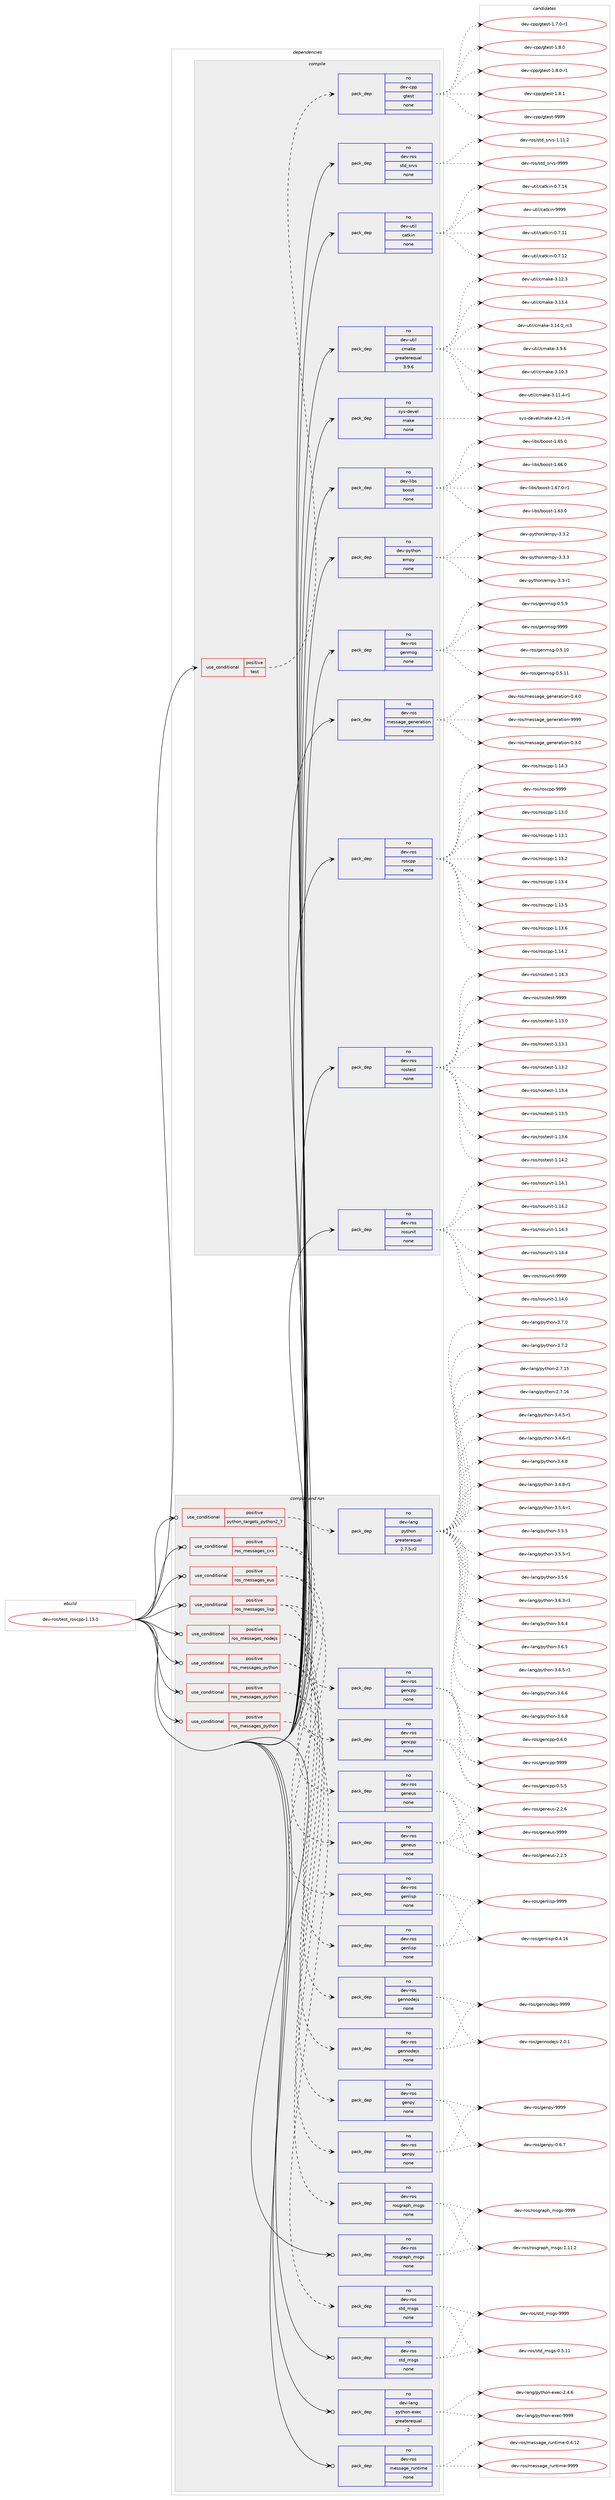digraph prolog {

# *************
# Graph options
# *************

newrank=true;
concentrate=true;
compound=true;
graph [rankdir=LR,fontname=Helvetica,fontsize=10,ranksep=1.5];#, ranksep=2.5, nodesep=0.2];
edge  [arrowhead=vee];
node  [fontname=Helvetica,fontsize=10];

# **********
# The ebuild
# **********

subgraph cluster_leftcol {
color=gray;
rank=same;
label=<<i>ebuild</i>>;
id [label="dev-ros/test_roscpp-1.13.0", color=red, width=4, href="../dev-ros/test_roscpp-1.13.0.svg"];
}

# ****************
# The dependencies
# ****************

subgraph cluster_midcol {
color=gray;
label=<<i>dependencies</i>>;
subgraph cluster_compile {
fillcolor="#eeeeee";
style=filled;
label=<<i>compile</i>>;
subgraph cond390984 {
dependency1472640 [label=<<TABLE BORDER="0" CELLBORDER="1" CELLSPACING="0" CELLPADDING="4"><TR><TD ROWSPAN="3" CELLPADDING="10">use_conditional</TD></TR><TR><TD>positive</TD></TR><TR><TD>test</TD></TR></TABLE>>, shape=none, color=red];
subgraph pack1058266 {
dependency1472641 [label=<<TABLE BORDER="0" CELLBORDER="1" CELLSPACING="0" CELLPADDING="4" WIDTH="220"><TR><TD ROWSPAN="6" CELLPADDING="30">pack_dep</TD></TR><TR><TD WIDTH="110">no</TD></TR><TR><TD>dev-cpp</TD></TR><TR><TD>gtest</TD></TR><TR><TD>none</TD></TR><TR><TD></TD></TR></TABLE>>, shape=none, color=blue];
}
dependency1472640:e -> dependency1472641:w [weight=20,style="dashed",arrowhead="vee"];
}
id:e -> dependency1472640:w [weight=20,style="solid",arrowhead="vee"];
subgraph pack1058267 {
dependency1472642 [label=<<TABLE BORDER="0" CELLBORDER="1" CELLSPACING="0" CELLPADDING="4" WIDTH="220"><TR><TD ROWSPAN="6" CELLPADDING="30">pack_dep</TD></TR><TR><TD WIDTH="110">no</TD></TR><TR><TD>dev-libs</TD></TR><TR><TD>boost</TD></TR><TR><TD>none</TD></TR><TR><TD></TD></TR></TABLE>>, shape=none, color=blue];
}
id:e -> dependency1472642:w [weight=20,style="solid",arrowhead="vee"];
subgraph pack1058268 {
dependency1472643 [label=<<TABLE BORDER="0" CELLBORDER="1" CELLSPACING="0" CELLPADDING="4" WIDTH="220"><TR><TD ROWSPAN="6" CELLPADDING="30">pack_dep</TD></TR><TR><TD WIDTH="110">no</TD></TR><TR><TD>dev-python</TD></TR><TR><TD>empy</TD></TR><TR><TD>none</TD></TR><TR><TD></TD></TR></TABLE>>, shape=none, color=blue];
}
id:e -> dependency1472643:w [weight=20,style="solid",arrowhead="vee"];
subgraph pack1058269 {
dependency1472644 [label=<<TABLE BORDER="0" CELLBORDER="1" CELLSPACING="0" CELLPADDING="4" WIDTH="220"><TR><TD ROWSPAN="6" CELLPADDING="30">pack_dep</TD></TR><TR><TD WIDTH="110">no</TD></TR><TR><TD>dev-ros</TD></TR><TR><TD>genmsg</TD></TR><TR><TD>none</TD></TR><TR><TD></TD></TR></TABLE>>, shape=none, color=blue];
}
id:e -> dependency1472644:w [weight=20,style="solid",arrowhead="vee"];
subgraph pack1058270 {
dependency1472645 [label=<<TABLE BORDER="0" CELLBORDER="1" CELLSPACING="0" CELLPADDING="4" WIDTH="220"><TR><TD ROWSPAN="6" CELLPADDING="30">pack_dep</TD></TR><TR><TD WIDTH="110">no</TD></TR><TR><TD>dev-ros</TD></TR><TR><TD>message_generation</TD></TR><TR><TD>none</TD></TR><TR><TD></TD></TR></TABLE>>, shape=none, color=blue];
}
id:e -> dependency1472645:w [weight=20,style="solid",arrowhead="vee"];
subgraph pack1058271 {
dependency1472646 [label=<<TABLE BORDER="0" CELLBORDER="1" CELLSPACING="0" CELLPADDING="4" WIDTH="220"><TR><TD ROWSPAN="6" CELLPADDING="30">pack_dep</TD></TR><TR><TD WIDTH="110">no</TD></TR><TR><TD>dev-ros</TD></TR><TR><TD>roscpp</TD></TR><TR><TD>none</TD></TR><TR><TD></TD></TR></TABLE>>, shape=none, color=blue];
}
id:e -> dependency1472646:w [weight=20,style="solid",arrowhead="vee"];
subgraph pack1058272 {
dependency1472647 [label=<<TABLE BORDER="0" CELLBORDER="1" CELLSPACING="0" CELLPADDING="4" WIDTH="220"><TR><TD ROWSPAN="6" CELLPADDING="30">pack_dep</TD></TR><TR><TD WIDTH="110">no</TD></TR><TR><TD>dev-ros</TD></TR><TR><TD>rostest</TD></TR><TR><TD>none</TD></TR><TR><TD></TD></TR></TABLE>>, shape=none, color=blue];
}
id:e -> dependency1472647:w [weight=20,style="solid",arrowhead="vee"];
subgraph pack1058273 {
dependency1472648 [label=<<TABLE BORDER="0" CELLBORDER="1" CELLSPACING="0" CELLPADDING="4" WIDTH="220"><TR><TD ROWSPAN="6" CELLPADDING="30">pack_dep</TD></TR><TR><TD WIDTH="110">no</TD></TR><TR><TD>dev-ros</TD></TR><TR><TD>rosunit</TD></TR><TR><TD>none</TD></TR><TR><TD></TD></TR></TABLE>>, shape=none, color=blue];
}
id:e -> dependency1472648:w [weight=20,style="solid",arrowhead="vee"];
subgraph pack1058274 {
dependency1472649 [label=<<TABLE BORDER="0" CELLBORDER="1" CELLSPACING="0" CELLPADDING="4" WIDTH="220"><TR><TD ROWSPAN="6" CELLPADDING="30">pack_dep</TD></TR><TR><TD WIDTH="110">no</TD></TR><TR><TD>dev-ros</TD></TR><TR><TD>std_srvs</TD></TR><TR><TD>none</TD></TR><TR><TD></TD></TR></TABLE>>, shape=none, color=blue];
}
id:e -> dependency1472649:w [weight=20,style="solid",arrowhead="vee"];
subgraph pack1058275 {
dependency1472650 [label=<<TABLE BORDER="0" CELLBORDER="1" CELLSPACING="0" CELLPADDING="4" WIDTH="220"><TR><TD ROWSPAN="6" CELLPADDING="30">pack_dep</TD></TR><TR><TD WIDTH="110">no</TD></TR><TR><TD>dev-util</TD></TR><TR><TD>catkin</TD></TR><TR><TD>none</TD></TR><TR><TD></TD></TR></TABLE>>, shape=none, color=blue];
}
id:e -> dependency1472650:w [weight=20,style="solid",arrowhead="vee"];
subgraph pack1058276 {
dependency1472651 [label=<<TABLE BORDER="0" CELLBORDER="1" CELLSPACING="0" CELLPADDING="4" WIDTH="220"><TR><TD ROWSPAN="6" CELLPADDING="30">pack_dep</TD></TR><TR><TD WIDTH="110">no</TD></TR><TR><TD>dev-util</TD></TR><TR><TD>cmake</TD></TR><TR><TD>greaterequal</TD></TR><TR><TD>3.9.6</TD></TR></TABLE>>, shape=none, color=blue];
}
id:e -> dependency1472651:w [weight=20,style="solid",arrowhead="vee"];
subgraph pack1058277 {
dependency1472652 [label=<<TABLE BORDER="0" CELLBORDER="1" CELLSPACING="0" CELLPADDING="4" WIDTH="220"><TR><TD ROWSPAN="6" CELLPADDING="30">pack_dep</TD></TR><TR><TD WIDTH="110">no</TD></TR><TR><TD>sys-devel</TD></TR><TR><TD>make</TD></TR><TR><TD>none</TD></TR><TR><TD></TD></TR></TABLE>>, shape=none, color=blue];
}
id:e -> dependency1472652:w [weight=20,style="solid",arrowhead="vee"];
}
subgraph cluster_compileandrun {
fillcolor="#eeeeee";
style=filled;
label=<<i>compile and run</i>>;
subgraph cond390985 {
dependency1472653 [label=<<TABLE BORDER="0" CELLBORDER="1" CELLSPACING="0" CELLPADDING="4"><TR><TD ROWSPAN="3" CELLPADDING="10">use_conditional</TD></TR><TR><TD>positive</TD></TR><TR><TD>python_targets_python2_7</TD></TR></TABLE>>, shape=none, color=red];
subgraph pack1058278 {
dependency1472654 [label=<<TABLE BORDER="0" CELLBORDER="1" CELLSPACING="0" CELLPADDING="4" WIDTH="220"><TR><TD ROWSPAN="6" CELLPADDING="30">pack_dep</TD></TR><TR><TD WIDTH="110">no</TD></TR><TR><TD>dev-lang</TD></TR><TR><TD>python</TD></TR><TR><TD>greaterequal</TD></TR><TR><TD>2.7.5-r2</TD></TR></TABLE>>, shape=none, color=blue];
}
dependency1472653:e -> dependency1472654:w [weight=20,style="dashed",arrowhead="vee"];
}
id:e -> dependency1472653:w [weight=20,style="solid",arrowhead="odotvee"];
subgraph cond390986 {
dependency1472655 [label=<<TABLE BORDER="0" CELLBORDER="1" CELLSPACING="0" CELLPADDING="4"><TR><TD ROWSPAN="3" CELLPADDING="10">use_conditional</TD></TR><TR><TD>positive</TD></TR><TR><TD>ros_messages_cxx</TD></TR></TABLE>>, shape=none, color=red];
subgraph pack1058279 {
dependency1472656 [label=<<TABLE BORDER="0" CELLBORDER="1" CELLSPACING="0" CELLPADDING="4" WIDTH="220"><TR><TD ROWSPAN="6" CELLPADDING="30">pack_dep</TD></TR><TR><TD WIDTH="110">no</TD></TR><TR><TD>dev-ros</TD></TR><TR><TD>gencpp</TD></TR><TR><TD>none</TD></TR><TR><TD></TD></TR></TABLE>>, shape=none, color=blue];
}
dependency1472655:e -> dependency1472656:w [weight=20,style="dashed",arrowhead="vee"];
subgraph pack1058280 {
dependency1472657 [label=<<TABLE BORDER="0" CELLBORDER="1" CELLSPACING="0" CELLPADDING="4" WIDTH="220"><TR><TD ROWSPAN="6" CELLPADDING="30">pack_dep</TD></TR><TR><TD WIDTH="110">no</TD></TR><TR><TD>dev-ros</TD></TR><TR><TD>gencpp</TD></TR><TR><TD>none</TD></TR><TR><TD></TD></TR></TABLE>>, shape=none, color=blue];
}
dependency1472655:e -> dependency1472657:w [weight=20,style="dashed",arrowhead="vee"];
}
id:e -> dependency1472655:w [weight=20,style="solid",arrowhead="odotvee"];
subgraph cond390987 {
dependency1472658 [label=<<TABLE BORDER="0" CELLBORDER="1" CELLSPACING="0" CELLPADDING="4"><TR><TD ROWSPAN="3" CELLPADDING="10">use_conditional</TD></TR><TR><TD>positive</TD></TR><TR><TD>ros_messages_eus</TD></TR></TABLE>>, shape=none, color=red];
subgraph pack1058281 {
dependency1472659 [label=<<TABLE BORDER="0" CELLBORDER="1" CELLSPACING="0" CELLPADDING="4" WIDTH="220"><TR><TD ROWSPAN="6" CELLPADDING="30">pack_dep</TD></TR><TR><TD WIDTH="110">no</TD></TR><TR><TD>dev-ros</TD></TR><TR><TD>geneus</TD></TR><TR><TD>none</TD></TR><TR><TD></TD></TR></TABLE>>, shape=none, color=blue];
}
dependency1472658:e -> dependency1472659:w [weight=20,style="dashed",arrowhead="vee"];
subgraph pack1058282 {
dependency1472660 [label=<<TABLE BORDER="0" CELLBORDER="1" CELLSPACING="0" CELLPADDING="4" WIDTH="220"><TR><TD ROWSPAN="6" CELLPADDING="30">pack_dep</TD></TR><TR><TD WIDTH="110">no</TD></TR><TR><TD>dev-ros</TD></TR><TR><TD>geneus</TD></TR><TR><TD>none</TD></TR><TR><TD></TD></TR></TABLE>>, shape=none, color=blue];
}
dependency1472658:e -> dependency1472660:w [weight=20,style="dashed",arrowhead="vee"];
}
id:e -> dependency1472658:w [weight=20,style="solid",arrowhead="odotvee"];
subgraph cond390988 {
dependency1472661 [label=<<TABLE BORDER="0" CELLBORDER="1" CELLSPACING="0" CELLPADDING="4"><TR><TD ROWSPAN="3" CELLPADDING="10">use_conditional</TD></TR><TR><TD>positive</TD></TR><TR><TD>ros_messages_lisp</TD></TR></TABLE>>, shape=none, color=red];
subgraph pack1058283 {
dependency1472662 [label=<<TABLE BORDER="0" CELLBORDER="1" CELLSPACING="0" CELLPADDING="4" WIDTH="220"><TR><TD ROWSPAN="6" CELLPADDING="30">pack_dep</TD></TR><TR><TD WIDTH="110">no</TD></TR><TR><TD>dev-ros</TD></TR><TR><TD>genlisp</TD></TR><TR><TD>none</TD></TR><TR><TD></TD></TR></TABLE>>, shape=none, color=blue];
}
dependency1472661:e -> dependency1472662:w [weight=20,style="dashed",arrowhead="vee"];
subgraph pack1058284 {
dependency1472663 [label=<<TABLE BORDER="0" CELLBORDER="1" CELLSPACING="0" CELLPADDING="4" WIDTH="220"><TR><TD ROWSPAN="6" CELLPADDING="30">pack_dep</TD></TR><TR><TD WIDTH="110">no</TD></TR><TR><TD>dev-ros</TD></TR><TR><TD>genlisp</TD></TR><TR><TD>none</TD></TR><TR><TD></TD></TR></TABLE>>, shape=none, color=blue];
}
dependency1472661:e -> dependency1472663:w [weight=20,style="dashed",arrowhead="vee"];
}
id:e -> dependency1472661:w [weight=20,style="solid",arrowhead="odotvee"];
subgraph cond390989 {
dependency1472664 [label=<<TABLE BORDER="0" CELLBORDER="1" CELLSPACING="0" CELLPADDING="4"><TR><TD ROWSPAN="3" CELLPADDING="10">use_conditional</TD></TR><TR><TD>positive</TD></TR><TR><TD>ros_messages_nodejs</TD></TR></TABLE>>, shape=none, color=red];
subgraph pack1058285 {
dependency1472665 [label=<<TABLE BORDER="0" CELLBORDER="1" CELLSPACING="0" CELLPADDING="4" WIDTH="220"><TR><TD ROWSPAN="6" CELLPADDING="30">pack_dep</TD></TR><TR><TD WIDTH="110">no</TD></TR><TR><TD>dev-ros</TD></TR><TR><TD>gennodejs</TD></TR><TR><TD>none</TD></TR><TR><TD></TD></TR></TABLE>>, shape=none, color=blue];
}
dependency1472664:e -> dependency1472665:w [weight=20,style="dashed",arrowhead="vee"];
subgraph pack1058286 {
dependency1472666 [label=<<TABLE BORDER="0" CELLBORDER="1" CELLSPACING="0" CELLPADDING="4" WIDTH="220"><TR><TD ROWSPAN="6" CELLPADDING="30">pack_dep</TD></TR><TR><TD WIDTH="110">no</TD></TR><TR><TD>dev-ros</TD></TR><TR><TD>gennodejs</TD></TR><TR><TD>none</TD></TR><TR><TD></TD></TR></TABLE>>, shape=none, color=blue];
}
dependency1472664:e -> dependency1472666:w [weight=20,style="dashed",arrowhead="vee"];
}
id:e -> dependency1472664:w [weight=20,style="solid",arrowhead="odotvee"];
subgraph cond390990 {
dependency1472667 [label=<<TABLE BORDER="0" CELLBORDER="1" CELLSPACING="0" CELLPADDING="4"><TR><TD ROWSPAN="3" CELLPADDING="10">use_conditional</TD></TR><TR><TD>positive</TD></TR><TR><TD>ros_messages_python</TD></TR></TABLE>>, shape=none, color=red];
subgraph pack1058287 {
dependency1472668 [label=<<TABLE BORDER="0" CELLBORDER="1" CELLSPACING="0" CELLPADDING="4" WIDTH="220"><TR><TD ROWSPAN="6" CELLPADDING="30">pack_dep</TD></TR><TR><TD WIDTH="110">no</TD></TR><TR><TD>dev-ros</TD></TR><TR><TD>genpy</TD></TR><TR><TD>none</TD></TR><TR><TD></TD></TR></TABLE>>, shape=none, color=blue];
}
dependency1472667:e -> dependency1472668:w [weight=20,style="dashed",arrowhead="vee"];
subgraph pack1058288 {
dependency1472669 [label=<<TABLE BORDER="0" CELLBORDER="1" CELLSPACING="0" CELLPADDING="4" WIDTH="220"><TR><TD ROWSPAN="6" CELLPADDING="30">pack_dep</TD></TR><TR><TD WIDTH="110">no</TD></TR><TR><TD>dev-ros</TD></TR><TR><TD>genpy</TD></TR><TR><TD>none</TD></TR><TR><TD></TD></TR></TABLE>>, shape=none, color=blue];
}
dependency1472667:e -> dependency1472669:w [weight=20,style="dashed",arrowhead="vee"];
}
id:e -> dependency1472667:w [weight=20,style="solid",arrowhead="odotvee"];
subgraph cond390991 {
dependency1472670 [label=<<TABLE BORDER="0" CELLBORDER="1" CELLSPACING="0" CELLPADDING="4"><TR><TD ROWSPAN="3" CELLPADDING="10">use_conditional</TD></TR><TR><TD>positive</TD></TR><TR><TD>ros_messages_python</TD></TR></TABLE>>, shape=none, color=red];
subgraph pack1058289 {
dependency1472671 [label=<<TABLE BORDER="0" CELLBORDER="1" CELLSPACING="0" CELLPADDING="4" WIDTH="220"><TR><TD ROWSPAN="6" CELLPADDING="30">pack_dep</TD></TR><TR><TD WIDTH="110">no</TD></TR><TR><TD>dev-ros</TD></TR><TR><TD>rosgraph_msgs</TD></TR><TR><TD>none</TD></TR><TR><TD></TD></TR></TABLE>>, shape=none, color=blue];
}
dependency1472670:e -> dependency1472671:w [weight=20,style="dashed",arrowhead="vee"];
}
id:e -> dependency1472670:w [weight=20,style="solid",arrowhead="odotvee"];
subgraph cond390992 {
dependency1472672 [label=<<TABLE BORDER="0" CELLBORDER="1" CELLSPACING="0" CELLPADDING="4"><TR><TD ROWSPAN="3" CELLPADDING="10">use_conditional</TD></TR><TR><TD>positive</TD></TR><TR><TD>ros_messages_python</TD></TR></TABLE>>, shape=none, color=red];
subgraph pack1058290 {
dependency1472673 [label=<<TABLE BORDER="0" CELLBORDER="1" CELLSPACING="0" CELLPADDING="4" WIDTH="220"><TR><TD ROWSPAN="6" CELLPADDING="30">pack_dep</TD></TR><TR><TD WIDTH="110">no</TD></TR><TR><TD>dev-ros</TD></TR><TR><TD>std_msgs</TD></TR><TR><TD>none</TD></TR><TR><TD></TD></TR></TABLE>>, shape=none, color=blue];
}
dependency1472672:e -> dependency1472673:w [weight=20,style="dashed",arrowhead="vee"];
}
id:e -> dependency1472672:w [weight=20,style="solid",arrowhead="odotvee"];
subgraph pack1058291 {
dependency1472674 [label=<<TABLE BORDER="0" CELLBORDER="1" CELLSPACING="0" CELLPADDING="4" WIDTH="220"><TR><TD ROWSPAN="6" CELLPADDING="30">pack_dep</TD></TR><TR><TD WIDTH="110">no</TD></TR><TR><TD>dev-lang</TD></TR><TR><TD>python-exec</TD></TR><TR><TD>greaterequal</TD></TR><TR><TD>2</TD></TR></TABLE>>, shape=none, color=blue];
}
id:e -> dependency1472674:w [weight=20,style="solid",arrowhead="odotvee"];
subgraph pack1058292 {
dependency1472675 [label=<<TABLE BORDER="0" CELLBORDER="1" CELLSPACING="0" CELLPADDING="4" WIDTH="220"><TR><TD ROWSPAN="6" CELLPADDING="30">pack_dep</TD></TR><TR><TD WIDTH="110">no</TD></TR><TR><TD>dev-ros</TD></TR><TR><TD>message_runtime</TD></TR><TR><TD>none</TD></TR><TR><TD></TD></TR></TABLE>>, shape=none, color=blue];
}
id:e -> dependency1472675:w [weight=20,style="solid",arrowhead="odotvee"];
subgraph pack1058293 {
dependency1472676 [label=<<TABLE BORDER="0" CELLBORDER="1" CELLSPACING="0" CELLPADDING="4" WIDTH="220"><TR><TD ROWSPAN="6" CELLPADDING="30">pack_dep</TD></TR><TR><TD WIDTH="110">no</TD></TR><TR><TD>dev-ros</TD></TR><TR><TD>rosgraph_msgs</TD></TR><TR><TD>none</TD></TR><TR><TD></TD></TR></TABLE>>, shape=none, color=blue];
}
id:e -> dependency1472676:w [weight=20,style="solid",arrowhead="odotvee"];
subgraph pack1058294 {
dependency1472677 [label=<<TABLE BORDER="0" CELLBORDER="1" CELLSPACING="0" CELLPADDING="4" WIDTH="220"><TR><TD ROWSPAN="6" CELLPADDING="30">pack_dep</TD></TR><TR><TD WIDTH="110">no</TD></TR><TR><TD>dev-ros</TD></TR><TR><TD>std_msgs</TD></TR><TR><TD>none</TD></TR><TR><TD></TD></TR></TABLE>>, shape=none, color=blue];
}
id:e -> dependency1472677:w [weight=20,style="solid",arrowhead="odotvee"];
}
subgraph cluster_run {
fillcolor="#eeeeee";
style=filled;
label=<<i>run</i>>;
}
}

# **************
# The candidates
# **************

subgraph cluster_choices {
rank=same;
color=gray;
label=<<i>candidates</i>>;

subgraph choice1058266 {
color=black;
nodesep=1;
choice1001011184599112112471031161011151164549465546484511449 [label="dev-cpp/gtest-1.7.0-r1", color=red, width=4,href="../dev-cpp/gtest-1.7.0-r1.svg"];
choice100101118459911211247103116101115116454946564648 [label="dev-cpp/gtest-1.8.0", color=red, width=4,href="../dev-cpp/gtest-1.8.0.svg"];
choice1001011184599112112471031161011151164549465646484511449 [label="dev-cpp/gtest-1.8.0-r1", color=red, width=4,href="../dev-cpp/gtest-1.8.0-r1.svg"];
choice100101118459911211247103116101115116454946564649 [label="dev-cpp/gtest-1.8.1", color=red, width=4,href="../dev-cpp/gtest-1.8.1.svg"];
choice1001011184599112112471031161011151164557575757 [label="dev-cpp/gtest-9999", color=red, width=4,href="../dev-cpp/gtest-9999.svg"];
dependency1472641:e -> choice1001011184599112112471031161011151164549465546484511449:w [style=dotted,weight="100"];
dependency1472641:e -> choice100101118459911211247103116101115116454946564648:w [style=dotted,weight="100"];
dependency1472641:e -> choice1001011184599112112471031161011151164549465646484511449:w [style=dotted,weight="100"];
dependency1472641:e -> choice100101118459911211247103116101115116454946564649:w [style=dotted,weight="100"];
dependency1472641:e -> choice1001011184599112112471031161011151164557575757:w [style=dotted,weight="100"];
}
subgraph choice1058267 {
color=black;
nodesep=1;
choice1001011184510810598115479811111111511645494654514648 [label="dev-libs/boost-1.63.0", color=red, width=4,href="../dev-libs/boost-1.63.0.svg"];
choice1001011184510810598115479811111111511645494654534648 [label="dev-libs/boost-1.65.0", color=red, width=4,href="../dev-libs/boost-1.65.0.svg"];
choice1001011184510810598115479811111111511645494654544648 [label="dev-libs/boost-1.66.0", color=red, width=4,href="../dev-libs/boost-1.66.0.svg"];
choice10010111845108105981154798111111115116454946545546484511449 [label="dev-libs/boost-1.67.0-r1", color=red, width=4,href="../dev-libs/boost-1.67.0-r1.svg"];
dependency1472642:e -> choice1001011184510810598115479811111111511645494654514648:w [style=dotted,weight="100"];
dependency1472642:e -> choice1001011184510810598115479811111111511645494654534648:w [style=dotted,weight="100"];
dependency1472642:e -> choice1001011184510810598115479811111111511645494654544648:w [style=dotted,weight="100"];
dependency1472642:e -> choice10010111845108105981154798111111115116454946545546484511449:w [style=dotted,weight="100"];
}
subgraph choice1058268 {
color=black;
nodesep=1;
choice1001011184511212111610411111047101109112121455146514511449 [label="dev-python/empy-3.3-r1", color=red, width=4,href="../dev-python/empy-3.3-r1.svg"];
choice1001011184511212111610411111047101109112121455146514650 [label="dev-python/empy-3.3.2", color=red, width=4,href="../dev-python/empy-3.3.2.svg"];
choice1001011184511212111610411111047101109112121455146514651 [label="dev-python/empy-3.3.3", color=red, width=4,href="../dev-python/empy-3.3.3.svg"];
dependency1472643:e -> choice1001011184511212111610411111047101109112121455146514511449:w [style=dotted,weight="100"];
dependency1472643:e -> choice1001011184511212111610411111047101109112121455146514650:w [style=dotted,weight="100"];
dependency1472643:e -> choice1001011184511212111610411111047101109112121455146514651:w [style=dotted,weight="100"];
}
subgraph choice1058269 {
color=black;
nodesep=1;
choice100101118451141111154710310111010911510345484653464948 [label="dev-ros/genmsg-0.5.10", color=red, width=4,href="../dev-ros/genmsg-0.5.10.svg"];
choice100101118451141111154710310111010911510345484653464949 [label="dev-ros/genmsg-0.5.11", color=red, width=4,href="../dev-ros/genmsg-0.5.11.svg"];
choice1001011184511411111547103101110109115103454846534657 [label="dev-ros/genmsg-0.5.9", color=red, width=4,href="../dev-ros/genmsg-0.5.9.svg"];
choice10010111845114111115471031011101091151034557575757 [label="dev-ros/genmsg-9999", color=red, width=4,href="../dev-ros/genmsg-9999.svg"];
dependency1472644:e -> choice100101118451141111154710310111010911510345484653464948:w [style=dotted,weight="100"];
dependency1472644:e -> choice100101118451141111154710310111010911510345484653464949:w [style=dotted,weight="100"];
dependency1472644:e -> choice1001011184511411111547103101110109115103454846534657:w [style=dotted,weight="100"];
dependency1472644:e -> choice10010111845114111115471031011101091151034557575757:w [style=dotted,weight="100"];
}
subgraph choice1058270 {
color=black;
nodesep=1;
choice1001011184511411111547109101115115971031019510310111010111497116105111110454846514648 [label="dev-ros/message_generation-0.3.0", color=red, width=4,href="../dev-ros/message_generation-0.3.0.svg"];
choice1001011184511411111547109101115115971031019510310111010111497116105111110454846524648 [label="dev-ros/message_generation-0.4.0", color=red, width=4,href="../dev-ros/message_generation-0.4.0.svg"];
choice10010111845114111115471091011151159710310195103101110101114971161051111104557575757 [label="dev-ros/message_generation-9999", color=red, width=4,href="../dev-ros/message_generation-9999.svg"];
dependency1472645:e -> choice1001011184511411111547109101115115971031019510310111010111497116105111110454846514648:w [style=dotted,weight="100"];
dependency1472645:e -> choice1001011184511411111547109101115115971031019510310111010111497116105111110454846524648:w [style=dotted,weight="100"];
dependency1472645:e -> choice10010111845114111115471091011151159710310195103101110101114971161051111104557575757:w [style=dotted,weight="100"];
}
subgraph choice1058271 {
color=black;
nodesep=1;
choice10010111845114111115471141111159911211245494649514648 [label="dev-ros/roscpp-1.13.0", color=red, width=4,href="../dev-ros/roscpp-1.13.0.svg"];
choice10010111845114111115471141111159911211245494649514649 [label="dev-ros/roscpp-1.13.1", color=red, width=4,href="../dev-ros/roscpp-1.13.1.svg"];
choice10010111845114111115471141111159911211245494649514650 [label="dev-ros/roscpp-1.13.2", color=red, width=4,href="../dev-ros/roscpp-1.13.2.svg"];
choice10010111845114111115471141111159911211245494649514652 [label="dev-ros/roscpp-1.13.4", color=red, width=4,href="../dev-ros/roscpp-1.13.4.svg"];
choice10010111845114111115471141111159911211245494649514653 [label="dev-ros/roscpp-1.13.5", color=red, width=4,href="../dev-ros/roscpp-1.13.5.svg"];
choice10010111845114111115471141111159911211245494649514654 [label="dev-ros/roscpp-1.13.6", color=red, width=4,href="../dev-ros/roscpp-1.13.6.svg"];
choice10010111845114111115471141111159911211245494649524650 [label="dev-ros/roscpp-1.14.2", color=red, width=4,href="../dev-ros/roscpp-1.14.2.svg"];
choice10010111845114111115471141111159911211245494649524651 [label="dev-ros/roscpp-1.14.3", color=red, width=4,href="../dev-ros/roscpp-1.14.3.svg"];
choice1001011184511411111547114111115991121124557575757 [label="dev-ros/roscpp-9999", color=red, width=4,href="../dev-ros/roscpp-9999.svg"];
dependency1472646:e -> choice10010111845114111115471141111159911211245494649514648:w [style=dotted,weight="100"];
dependency1472646:e -> choice10010111845114111115471141111159911211245494649514649:w [style=dotted,weight="100"];
dependency1472646:e -> choice10010111845114111115471141111159911211245494649514650:w [style=dotted,weight="100"];
dependency1472646:e -> choice10010111845114111115471141111159911211245494649514652:w [style=dotted,weight="100"];
dependency1472646:e -> choice10010111845114111115471141111159911211245494649514653:w [style=dotted,weight="100"];
dependency1472646:e -> choice10010111845114111115471141111159911211245494649514654:w [style=dotted,weight="100"];
dependency1472646:e -> choice10010111845114111115471141111159911211245494649524650:w [style=dotted,weight="100"];
dependency1472646:e -> choice10010111845114111115471141111159911211245494649524651:w [style=dotted,weight="100"];
dependency1472646:e -> choice1001011184511411111547114111115991121124557575757:w [style=dotted,weight="100"];
}
subgraph choice1058272 {
color=black;
nodesep=1;
choice100101118451141111154711411111511610111511645494649514648 [label="dev-ros/rostest-1.13.0", color=red, width=4,href="../dev-ros/rostest-1.13.0.svg"];
choice100101118451141111154711411111511610111511645494649514649 [label="dev-ros/rostest-1.13.1", color=red, width=4,href="../dev-ros/rostest-1.13.1.svg"];
choice100101118451141111154711411111511610111511645494649514650 [label="dev-ros/rostest-1.13.2", color=red, width=4,href="../dev-ros/rostest-1.13.2.svg"];
choice100101118451141111154711411111511610111511645494649514652 [label="dev-ros/rostest-1.13.4", color=red, width=4,href="../dev-ros/rostest-1.13.4.svg"];
choice100101118451141111154711411111511610111511645494649514653 [label="dev-ros/rostest-1.13.5", color=red, width=4,href="../dev-ros/rostest-1.13.5.svg"];
choice100101118451141111154711411111511610111511645494649514654 [label="dev-ros/rostest-1.13.6", color=red, width=4,href="../dev-ros/rostest-1.13.6.svg"];
choice100101118451141111154711411111511610111511645494649524650 [label="dev-ros/rostest-1.14.2", color=red, width=4,href="../dev-ros/rostest-1.14.2.svg"];
choice100101118451141111154711411111511610111511645494649524651 [label="dev-ros/rostest-1.14.3", color=red, width=4,href="../dev-ros/rostest-1.14.3.svg"];
choice10010111845114111115471141111151161011151164557575757 [label="dev-ros/rostest-9999", color=red, width=4,href="../dev-ros/rostest-9999.svg"];
dependency1472647:e -> choice100101118451141111154711411111511610111511645494649514648:w [style=dotted,weight="100"];
dependency1472647:e -> choice100101118451141111154711411111511610111511645494649514649:w [style=dotted,weight="100"];
dependency1472647:e -> choice100101118451141111154711411111511610111511645494649514650:w [style=dotted,weight="100"];
dependency1472647:e -> choice100101118451141111154711411111511610111511645494649514652:w [style=dotted,weight="100"];
dependency1472647:e -> choice100101118451141111154711411111511610111511645494649514653:w [style=dotted,weight="100"];
dependency1472647:e -> choice100101118451141111154711411111511610111511645494649514654:w [style=dotted,weight="100"];
dependency1472647:e -> choice100101118451141111154711411111511610111511645494649524650:w [style=dotted,weight="100"];
dependency1472647:e -> choice100101118451141111154711411111511610111511645494649524651:w [style=dotted,weight="100"];
dependency1472647:e -> choice10010111845114111115471141111151161011151164557575757:w [style=dotted,weight="100"];
}
subgraph choice1058273 {
color=black;
nodesep=1;
choice100101118451141111154711411111511711010511645494649524648 [label="dev-ros/rosunit-1.14.0", color=red, width=4,href="../dev-ros/rosunit-1.14.0.svg"];
choice100101118451141111154711411111511711010511645494649524649 [label="dev-ros/rosunit-1.14.1", color=red, width=4,href="../dev-ros/rosunit-1.14.1.svg"];
choice100101118451141111154711411111511711010511645494649524650 [label="dev-ros/rosunit-1.14.2", color=red, width=4,href="../dev-ros/rosunit-1.14.2.svg"];
choice100101118451141111154711411111511711010511645494649524651 [label="dev-ros/rosunit-1.14.3", color=red, width=4,href="../dev-ros/rosunit-1.14.3.svg"];
choice100101118451141111154711411111511711010511645494649524652 [label="dev-ros/rosunit-1.14.4", color=red, width=4,href="../dev-ros/rosunit-1.14.4.svg"];
choice10010111845114111115471141111151171101051164557575757 [label="dev-ros/rosunit-9999", color=red, width=4,href="../dev-ros/rosunit-9999.svg"];
dependency1472648:e -> choice100101118451141111154711411111511711010511645494649524648:w [style=dotted,weight="100"];
dependency1472648:e -> choice100101118451141111154711411111511711010511645494649524649:w [style=dotted,weight="100"];
dependency1472648:e -> choice100101118451141111154711411111511711010511645494649524650:w [style=dotted,weight="100"];
dependency1472648:e -> choice100101118451141111154711411111511711010511645494649524651:w [style=dotted,weight="100"];
dependency1472648:e -> choice100101118451141111154711411111511711010511645494649524652:w [style=dotted,weight="100"];
dependency1472648:e -> choice10010111845114111115471141111151171101051164557575757:w [style=dotted,weight="100"];
}
subgraph choice1058274 {
color=black;
nodesep=1;
choice10010111845114111115471151161009511511411811545494649494650 [label="dev-ros/std_srvs-1.11.2", color=red, width=4,href="../dev-ros/std_srvs-1.11.2.svg"];
choice1001011184511411111547115116100951151141181154557575757 [label="dev-ros/std_srvs-9999", color=red, width=4,href="../dev-ros/std_srvs-9999.svg"];
dependency1472649:e -> choice10010111845114111115471151161009511511411811545494649494650:w [style=dotted,weight="100"];
dependency1472649:e -> choice1001011184511411111547115116100951151141181154557575757:w [style=dotted,weight="100"];
}
subgraph choice1058275 {
color=black;
nodesep=1;
choice1001011184511711610510847999711610710511045484655464949 [label="dev-util/catkin-0.7.11", color=red, width=4,href="../dev-util/catkin-0.7.11.svg"];
choice1001011184511711610510847999711610710511045484655464950 [label="dev-util/catkin-0.7.12", color=red, width=4,href="../dev-util/catkin-0.7.12.svg"];
choice1001011184511711610510847999711610710511045484655464952 [label="dev-util/catkin-0.7.14", color=red, width=4,href="../dev-util/catkin-0.7.14.svg"];
choice100101118451171161051084799971161071051104557575757 [label="dev-util/catkin-9999", color=red, width=4,href="../dev-util/catkin-9999.svg"];
dependency1472650:e -> choice1001011184511711610510847999711610710511045484655464949:w [style=dotted,weight="100"];
dependency1472650:e -> choice1001011184511711610510847999711610710511045484655464950:w [style=dotted,weight="100"];
dependency1472650:e -> choice1001011184511711610510847999711610710511045484655464952:w [style=dotted,weight="100"];
dependency1472650:e -> choice100101118451171161051084799971161071051104557575757:w [style=dotted,weight="100"];
}
subgraph choice1058276 {
color=black;
nodesep=1;
choice1001011184511711610510847991099710710145514649484651 [label="dev-util/cmake-3.10.3", color=red, width=4,href="../dev-util/cmake-3.10.3.svg"];
choice10010111845117116105108479910997107101455146494946524511449 [label="dev-util/cmake-3.11.4-r1", color=red, width=4,href="../dev-util/cmake-3.11.4-r1.svg"];
choice1001011184511711610510847991099710710145514649504651 [label="dev-util/cmake-3.12.3", color=red, width=4,href="../dev-util/cmake-3.12.3.svg"];
choice1001011184511711610510847991099710710145514649514652 [label="dev-util/cmake-3.13.4", color=red, width=4,href="../dev-util/cmake-3.13.4.svg"];
choice1001011184511711610510847991099710710145514649524648951149951 [label="dev-util/cmake-3.14.0_rc3", color=red, width=4,href="../dev-util/cmake-3.14.0_rc3.svg"];
choice10010111845117116105108479910997107101455146574654 [label="dev-util/cmake-3.9.6", color=red, width=4,href="../dev-util/cmake-3.9.6.svg"];
dependency1472651:e -> choice1001011184511711610510847991099710710145514649484651:w [style=dotted,weight="100"];
dependency1472651:e -> choice10010111845117116105108479910997107101455146494946524511449:w [style=dotted,weight="100"];
dependency1472651:e -> choice1001011184511711610510847991099710710145514649504651:w [style=dotted,weight="100"];
dependency1472651:e -> choice1001011184511711610510847991099710710145514649514652:w [style=dotted,weight="100"];
dependency1472651:e -> choice1001011184511711610510847991099710710145514649524648951149951:w [style=dotted,weight="100"];
dependency1472651:e -> choice10010111845117116105108479910997107101455146574654:w [style=dotted,weight="100"];
}
subgraph choice1058277 {
color=black;
nodesep=1;
choice1151211154510010111810110847109971071014552465046494511452 [label="sys-devel/make-4.2.1-r4", color=red, width=4,href="../sys-devel/make-4.2.1-r4.svg"];
dependency1472652:e -> choice1151211154510010111810110847109971071014552465046494511452:w [style=dotted,weight="100"];
}
subgraph choice1058278 {
color=black;
nodesep=1;
choice10010111845108971101034711212111610411111045504655464953 [label="dev-lang/python-2.7.15", color=red, width=4,href="../dev-lang/python-2.7.15.svg"];
choice10010111845108971101034711212111610411111045504655464954 [label="dev-lang/python-2.7.16", color=red, width=4,href="../dev-lang/python-2.7.16.svg"];
choice1001011184510897110103471121211161041111104551465246534511449 [label="dev-lang/python-3.4.5-r1", color=red, width=4,href="../dev-lang/python-3.4.5-r1.svg"];
choice1001011184510897110103471121211161041111104551465246544511449 [label="dev-lang/python-3.4.6-r1", color=red, width=4,href="../dev-lang/python-3.4.6-r1.svg"];
choice100101118451089711010347112121116104111110455146524656 [label="dev-lang/python-3.4.8", color=red, width=4,href="../dev-lang/python-3.4.8.svg"];
choice1001011184510897110103471121211161041111104551465246564511449 [label="dev-lang/python-3.4.8-r1", color=red, width=4,href="../dev-lang/python-3.4.8-r1.svg"];
choice1001011184510897110103471121211161041111104551465346524511449 [label="dev-lang/python-3.5.4-r1", color=red, width=4,href="../dev-lang/python-3.5.4-r1.svg"];
choice100101118451089711010347112121116104111110455146534653 [label="dev-lang/python-3.5.5", color=red, width=4,href="../dev-lang/python-3.5.5.svg"];
choice1001011184510897110103471121211161041111104551465346534511449 [label="dev-lang/python-3.5.5-r1", color=red, width=4,href="../dev-lang/python-3.5.5-r1.svg"];
choice100101118451089711010347112121116104111110455146534654 [label="dev-lang/python-3.5.6", color=red, width=4,href="../dev-lang/python-3.5.6.svg"];
choice1001011184510897110103471121211161041111104551465446514511449 [label="dev-lang/python-3.6.3-r1", color=red, width=4,href="../dev-lang/python-3.6.3-r1.svg"];
choice100101118451089711010347112121116104111110455146544652 [label="dev-lang/python-3.6.4", color=red, width=4,href="../dev-lang/python-3.6.4.svg"];
choice100101118451089711010347112121116104111110455146544653 [label="dev-lang/python-3.6.5", color=red, width=4,href="../dev-lang/python-3.6.5.svg"];
choice1001011184510897110103471121211161041111104551465446534511449 [label="dev-lang/python-3.6.5-r1", color=red, width=4,href="../dev-lang/python-3.6.5-r1.svg"];
choice100101118451089711010347112121116104111110455146544654 [label="dev-lang/python-3.6.6", color=red, width=4,href="../dev-lang/python-3.6.6.svg"];
choice100101118451089711010347112121116104111110455146544656 [label="dev-lang/python-3.6.8", color=red, width=4,href="../dev-lang/python-3.6.8.svg"];
choice100101118451089711010347112121116104111110455146554648 [label="dev-lang/python-3.7.0", color=red, width=4,href="../dev-lang/python-3.7.0.svg"];
choice100101118451089711010347112121116104111110455146554650 [label="dev-lang/python-3.7.2", color=red, width=4,href="../dev-lang/python-3.7.2.svg"];
dependency1472654:e -> choice10010111845108971101034711212111610411111045504655464953:w [style=dotted,weight="100"];
dependency1472654:e -> choice10010111845108971101034711212111610411111045504655464954:w [style=dotted,weight="100"];
dependency1472654:e -> choice1001011184510897110103471121211161041111104551465246534511449:w [style=dotted,weight="100"];
dependency1472654:e -> choice1001011184510897110103471121211161041111104551465246544511449:w [style=dotted,weight="100"];
dependency1472654:e -> choice100101118451089711010347112121116104111110455146524656:w [style=dotted,weight="100"];
dependency1472654:e -> choice1001011184510897110103471121211161041111104551465246564511449:w [style=dotted,weight="100"];
dependency1472654:e -> choice1001011184510897110103471121211161041111104551465346524511449:w [style=dotted,weight="100"];
dependency1472654:e -> choice100101118451089711010347112121116104111110455146534653:w [style=dotted,weight="100"];
dependency1472654:e -> choice1001011184510897110103471121211161041111104551465346534511449:w [style=dotted,weight="100"];
dependency1472654:e -> choice100101118451089711010347112121116104111110455146534654:w [style=dotted,weight="100"];
dependency1472654:e -> choice1001011184510897110103471121211161041111104551465446514511449:w [style=dotted,weight="100"];
dependency1472654:e -> choice100101118451089711010347112121116104111110455146544652:w [style=dotted,weight="100"];
dependency1472654:e -> choice100101118451089711010347112121116104111110455146544653:w [style=dotted,weight="100"];
dependency1472654:e -> choice1001011184510897110103471121211161041111104551465446534511449:w [style=dotted,weight="100"];
dependency1472654:e -> choice100101118451089711010347112121116104111110455146544654:w [style=dotted,weight="100"];
dependency1472654:e -> choice100101118451089711010347112121116104111110455146544656:w [style=dotted,weight="100"];
dependency1472654:e -> choice100101118451089711010347112121116104111110455146554648:w [style=dotted,weight="100"];
dependency1472654:e -> choice100101118451089711010347112121116104111110455146554650:w [style=dotted,weight="100"];
}
subgraph choice1058279 {
color=black;
nodesep=1;
choice100101118451141111154710310111099112112454846534653 [label="dev-ros/gencpp-0.5.5", color=red, width=4,href="../dev-ros/gencpp-0.5.5.svg"];
choice100101118451141111154710310111099112112454846544648 [label="dev-ros/gencpp-0.6.0", color=red, width=4,href="../dev-ros/gencpp-0.6.0.svg"];
choice1001011184511411111547103101110991121124557575757 [label="dev-ros/gencpp-9999", color=red, width=4,href="../dev-ros/gencpp-9999.svg"];
dependency1472656:e -> choice100101118451141111154710310111099112112454846534653:w [style=dotted,weight="100"];
dependency1472656:e -> choice100101118451141111154710310111099112112454846544648:w [style=dotted,weight="100"];
dependency1472656:e -> choice1001011184511411111547103101110991121124557575757:w [style=dotted,weight="100"];
}
subgraph choice1058280 {
color=black;
nodesep=1;
choice100101118451141111154710310111099112112454846534653 [label="dev-ros/gencpp-0.5.5", color=red, width=4,href="../dev-ros/gencpp-0.5.5.svg"];
choice100101118451141111154710310111099112112454846544648 [label="dev-ros/gencpp-0.6.0", color=red, width=4,href="../dev-ros/gencpp-0.6.0.svg"];
choice1001011184511411111547103101110991121124557575757 [label="dev-ros/gencpp-9999", color=red, width=4,href="../dev-ros/gencpp-9999.svg"];
dependency1472657:e -> choice100101118451141111154710310111099112112454846534653:w [style=dotted,weight="100"];
dependency1472657:e -> choice100101118451141111154710310111099112112454846544648:w [style=dotted,weight="100"];
dependency1472657:e -> choice1001011184511411111547103101110991121124557575757:w [style=dotted,weight="100"];
}
subgraph choice1058281 {
color=black;
nodesep=1;
choice1001011184511411111547103101110101117115455046504653 [label="dev-ros/geneus-2.2.5", color=red, width=4,href="../dev-ros/geneus-2.2.5.svg"];
choice1001011184511411111547103101110101117115455046504654 [label="dev-ros/geneus-2.2.6", color=red, width=4,href="../dev-ros/geneus-2.2.6.svg"];
choice10010111845114111115471031011101011171154557575757 [label="dev-ros/geneus-9999", color=red, width=4,href="../dev-ros/geneus-9999.svg"];
dependency1472659:e -> choice1001011184511411111547103101110101117115455046504653:w [style=dotted,weight="100"];
dependency1472659:e -> choice1001011184511411111547103101110101117115455046504654:w [style=dotted,weight="100"];
dependency1472659:e -> choice10010111845114111115471031011101011171154557575757:w [style=dotted,weight="100"];
}
subgraph choice1058282 {
color=black;
nodesep=1;
choice1001011184511411111547103101110101117115455046504653 [label="dev-ros/geneus-2.2.5", color=red, width=4,href="../dev-ros/geneus-2.2.5.svg"];
choice1001011184511411111547103101110101117115455046504654 [label="dev-ros/geneus-2.2.6", color=red, width=4,href="../dev-ros/geneus-2.2.6.svg"];
choice10010111845114111115471031011101011171154557575757 [label="dev-ros/geneus-9999", color=red, width=4,href="../dev-ros/geneus-9999.svg"];
dependency1472660:e -> choice1001011184511411111547103101110101117115455046504653:w [style=dotted,weight="100"];
dependency1472660:e -> choice1001011184511411111547103101110101117115455046504654:w [style=dotted,weight="100"];
dependency1472660:e -> choice10010111845114111115471031011101011171154557575757:w [style=dotted,weight="100"];
}
subgraph choice1058283 {
color=black;
nodesep=1;
choice100101118451141111154710310111010810511511245484652464954 [label="dev-ros/genlisp-0.4.16", color=red, width=4,href="../dev-ros/genlisp-0.4.16.svg"];
choice10010111845114111115471031011101081051151124557575757 [label="dev-ros/genlisp-9999", color=red, width=4,href="../dev-ros/genlisp-9999.svg"];
dependency1472662:e -> choice100101118451141111154710310111010810511511245484652464954:w [style=dotted,weight="100"];
dependency1472662:e -> choice10010111845114111115471031011101081051151124557575757:w [style=dotted,weight="100"];
}
subgraph choice1058284 {
color=black;
nodesep=1;
choice100101118451141111154710310111010810511511245484652464954 [label="dev-ros/genlisp-0.4.16", color=red, width=4,href="../dev-ros/genlisp-0.4.16.svg"];
choice10010111845114111115471031011101081051151124557575757 [label="dev-ros/genlisp-9999", color=red, width=4,href="../dev-ros/genlisp-9999.svg"];
dependency1472663:e -> choice100101118451141111154710310111010810511511245484652464954:w [style=dotted,weight="100"];
dependency1472663:e -> choice10010111845114111115471031011101081051151124557575757:w [style=dotted,weight="100"];
}
subgraph choice1058285 {
color=black;
nodesep=1;
choice1001011184511411111547103101110110111100101106115455046484649 [label="dev-ros/gennodejs-2.0.1", color=red, width=4,href="../dev-ros/gennodejs-2.0.1.svg"];
choice10010111845114111115471031011101101111001011061154557575757 [label="dev-ros/gennodejs-9999", color=red, width=4,href="../dev-ros/gennodejs-9999.svg"];
dependency1472665:e -> choice1001011184511411111547103101110110111100101106115455046484649:w [style=dotted,weight="100"];
dependency1472665:e -> choice10010111845114111115471031011101101111001011061154557575757:w [style=dotted,weight="100"];
}
subgraph choice1058286 {
color=black;
nodesep=1;
choice1001011184511411111547103101110110111100101106115455046484649 [label="dev-ros/gennodejs-2.0.1", color=red, width=4,href="../dev-ros/gennodejs-2.0.1.svg"];
choice10010111845114111115471031011101101111001011061154557575757 [label="dev-ros/gennodejs-9999", color=red, width=4,href="../dev-ros/gennodejs-9999.svg"];
dependency1472666:e -> choice1001011184511411111547103101110110111100101106115455046484649:w [style=dotted,weight="100"];
dependency1472666:e -> choice10010111845114111115471031011101101111001011061154557575757:w [style=dotted,weight="100"];
}
subgraph choice1058287 {
color=black;
nodesep=1;
choice1001011184511411111547103101110112121454846544655 [label="dev-ros/genpy-0.6.7", color=red, width=4,href="../dev-ros/genpy-0.6.7.svg"];
choice10010111845114111115471031011101121214557575757 [label="dev-ros/genpy-9999", color=red, width=4,href="../dev-ros/genpy-9999.svg"];
dependency1472668:e -> choice1001011184511411111547103101110112121454846544655:w [style=dotted,weight="100"];
dependency1472668:e -> choice10010111845114111115471031011101121214557575757:w [style=dotted,weight="100"];
}
subgraph choice1058288 {
color=black;
nodesep=1;
choice1001011184511411111547103101110112121454846544655 [label="dev-ros/genpy-0.6.7", color=red, width=4,href="../dev-ros/genpy-0.6.7.svg"];
choice10010111845114111115471031011101121214557575757 [label="dev-ros/genpy-9999", color=red, width=4,href="../dev-ros/genpy-9999.svg"];
dependency1472669:e -> choice1001011184511411111547103101110112121454846544655:w [style=dotted,weight="100"];
dependency1472669:e -> choice10010111845114111115471031011101121214557575757:w [style=dotted,weight="100"];
}
subgraph choice1058289 {
color=black;
nodesep=1;
choice1001011184511411111547114111115103114971121049510911510311545494649494650 [label="dev-ros/rosgraph_msgs-1.11.2", color=red, width=4,href="../dev-ros/rosgraph_msgs-1.11.2.svg"];
choice100101118451141111154711411111510311497112104951091151031154557575757 [label="dev-ros/rosgraph_msgs-9999", color=red, width=4,href="../dev-ros/rosgraph_msgs-9999.svg"];
dependency1472671:e -> choice1001011184511411111547114111115103114971121049510911510311545494649494650:w [style=dotted,weight="100"];
dependency1472671:e -> choice100101118451141111154711411111510311497112104951091151031154557575757:w [style=dotted,weight="100"];
}
subgraph choice1058290 {
color=black;
nodesep=1;
choice10010111845114111115471151161009510911510311545484653464949 [label="dev-ros/std_msgs-0.5.11", color=red, width=4,href="../dev-ros/std_msgs-0.5.11.svg"];
choice1001011184511411111547115116100951091151031154557575757 [label="dev-ros/std_msgs-9999", color=red, width=4,href="../dev-ros/std_msgs-9999.svg"];
dependency1472673:e -> choice10010111845114111115471151161009510911510311545484653464949:w [style=dotted,weight="100"];
dependency1472673:e -> choice1001011184511411111547115116100951091151031154557575757:w [style=dotted,weight="100"];
}
subgraph choice1058291 {
color=black;
nodesep=1;
choice1001011184510897110103471121211161041111104510112010199455046524654 [label="dev-lang/python-exec-2.4.6", color=red, width=4,href="../dev-lang/python-exec-2.4.6.svg"];
choice10010111845108971101034711212111610411111045101120101994557575757 [label="dev-lang/python-exec-9999", color=red, width=4,href="../dev-lang/python-exec-9999.svg"];
dependency1472674:e -> choice1001011184510897110103471121211161041111104510112010199455046524654:w [style=dotted,weight="100"];
dependency1472674:e -> choice10010111845108971101034711212111610411111045101120101994557575757:w [style=dotted,weight="100"];
}
subgraph choice1058292 {
color=black;
nodesep=1;
choice1001011184511411111547109101115115971031019511411711011610510910145484652464950 [label="dev-ros/message_runtime-0.4.12", color=red, width=4,href="../dev-ros/message_runtime-0.4.12.svg"];
choice100101118451141111154710910111511597103101951141171101161051091014557575757 [label="dev-ros/message_runtime-9999", color=red, width=4,href="../dev-ros/message_runtime-9999.svg"];
dependency1472675:e -> choice1001011184511411111547109101115115971031019511411711011610510910145484652464950:w [style=dotted,weight="100"];
dependency1472675:e -> choice100101118451141111154710910111511597103101951141171101161051091014557575757:w [style=dotted,weight="100"];
}
subgraph choice1058293 {
color=black;
nodesep=1;
choice1001011184511411111547114111115103114971121049510911510311545494649494650 [label="dev-ros/rosgraph_msgs-1.11.2", color=red, width=4,href="../dev-ros/rosgraph_msgs-1.11.2.svg"];
choice100101118451141111154711411111510311497112104951091151031154557575757 [label="dev-ros/rosgraph_msgs-9999", color=red, width=4,href="../dev-ros/rosgraph_msgs-9999.svg"];
dependency1472676:e -> choice1001011184511411111547114111115103114971121049510911510311545494649494650:w [style=dotted,weight="100"];
dependency1472676:e -> choice100101118451141111154711411111510311497112104951091151031154557575757:w [style=dotted,weight="100"];
}
subgraph choice1058294 {
color=black;
nodesep=1;
choice10010111845114111115471151161009510911510311545484653464949 [label="dev-ros/std_msgs-0.5.11", color=red, width=4,href="../dev-ros/std_msgs-0.5.11.svg"];
choice1001011184511411111547115116100951091151031154557575757 [label="dev-ros/std_msgs-9999", color=red, width=4,href="../dev-ros/std_msgs-9999.svg"];
dependency1472677:e -> choice10010111845114111115471151161009510911510311545484653464949:w [style=dotted,weight="100"];
dependency1472677:e -> choice1001011184511411111547115116100951091151031154557575757:w [style=dotted,weight="100"];
}
}

}
